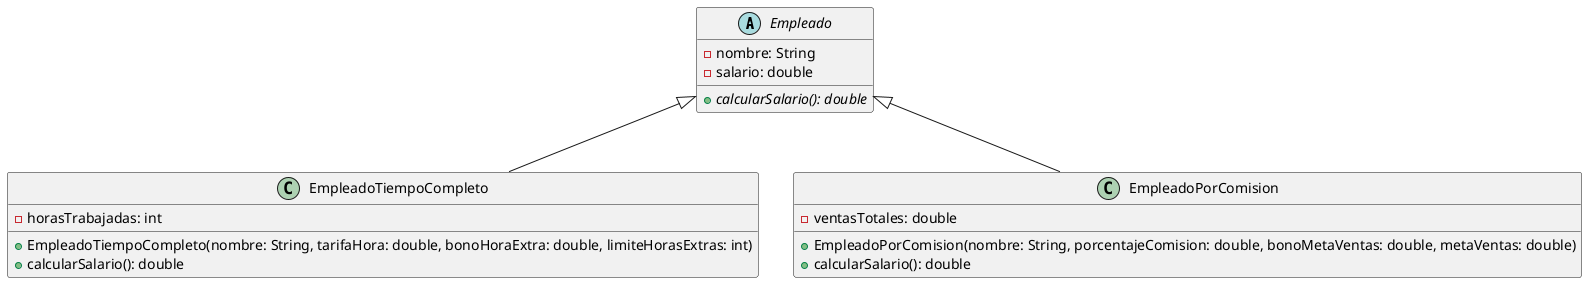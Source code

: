 @startuml  Empleado
abstract class Empleado{
    -nombre: String
    -salario: double
    {abstract} +calcularSalario(): double
}
class EmpleadoTiempoCompleto extends Empleado{
    -horasTrabajadas: int
    +EmpleadoTiempoCompleto(nombre: String, tarifaHora: double, bonoHoraExtra: double, limiteHorasExtras: int)
    +calcularSalario(): double
}
class EmpleadoPorComision extends Empleado{
    -ventasTotales: double
    +EmpleadoPorComision(nombre: String, porcentajeComision: double, bonoMetaVentas: double, metaVentas: double)
    +calcularSalario(): double
}


@enduml